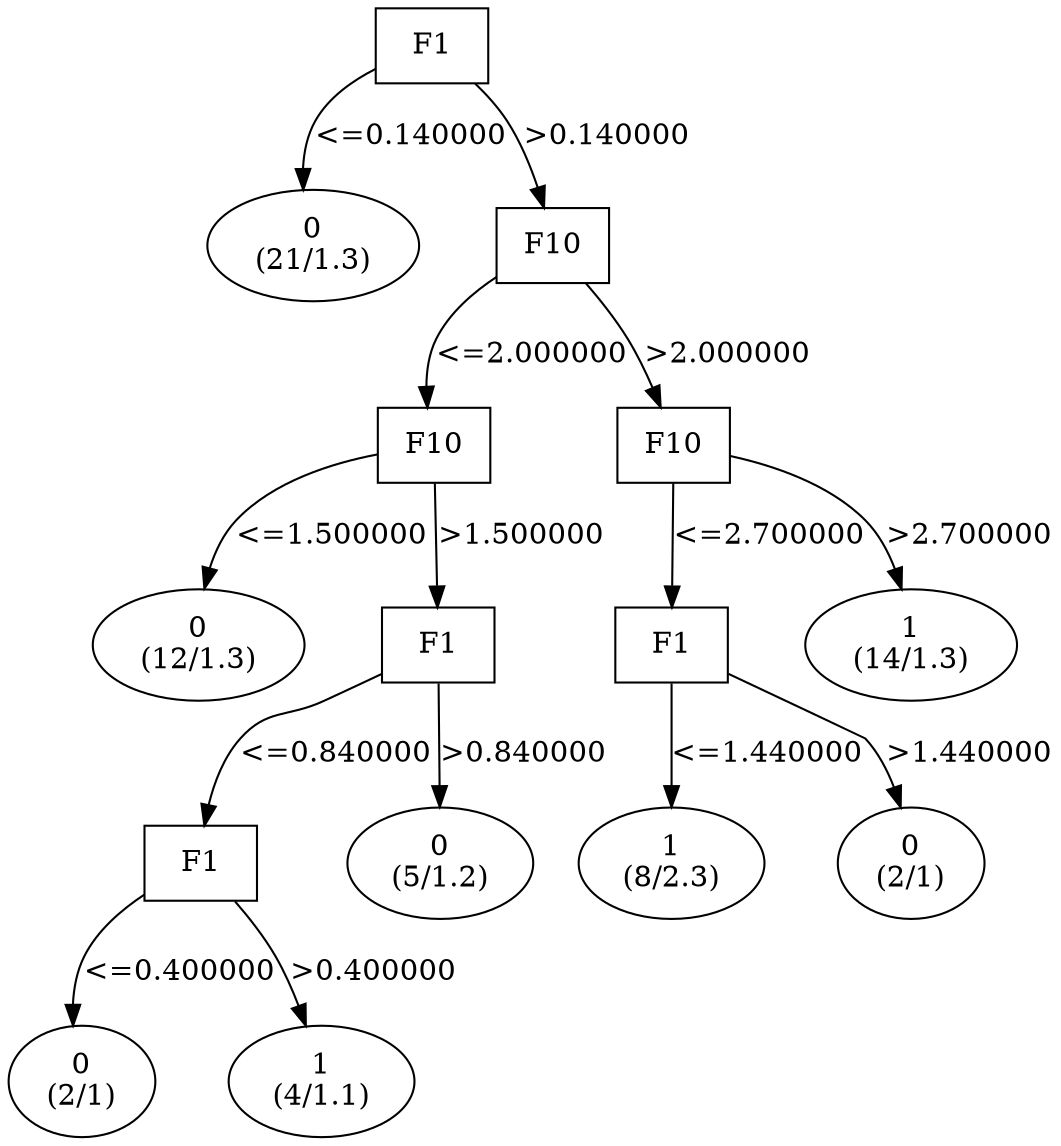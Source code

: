 digraph YaDT {
n0 [ shape=box, label="F1\n"]
n0 -> n1 [label="<=0.140000"]
n1 [ shape=ellipse, label="0\n(21/1.3)"]
n0 -> n2 [label=">0.140000"]
n2 [ shape=box, label="F10\n"]
n2 -> n3 [label="<=2.000000"]
n3 [ shape=box, label="F10\n"]
n3 -> n4 [label="<=1.500000"]
n4 [ shape=ellipse, label="0\n(12/1.3)"]
n3 -> n5 [label=">1.500000"]
n5 [ shape=box, label="F1\n"]
n5 -> n6 [label="<=0.840000"]
n6 [ shape=box, label="F1\n"]
n6 -> n7 [label="<=0.400000"]
n7 [ shape=ellipse, label="0\n(2/1)"]
n6 -> n8 [label=">0.400000"]
n8 [ shape=ellipse, label="1\n(4/1.1)"]
n5 -> n10 [label=">0.840000"]
n10 [ shape=ellipse, label="0\n(5/1.2)"]
n2 -> n13 [label=">2.000000"]
n13 [ shape=box, label="F10\n"]
n13 -> n14 [label="<=2.700000"]
n14 [ shape=box, label="F1\n"]
n14 -> n15 [label="<=1.440000"]
n15 [ shape=ellipse, label="1\n(8/2.3)"]
n14 -> n16 [label=">1.440000"]
n16 [ shape=ellipse, label="0\n(2/1)"]
n13 -> n18 [label=">2.700000"]
n18 [ shape=ellipse, label="1\n(14/1.3)"]
}
